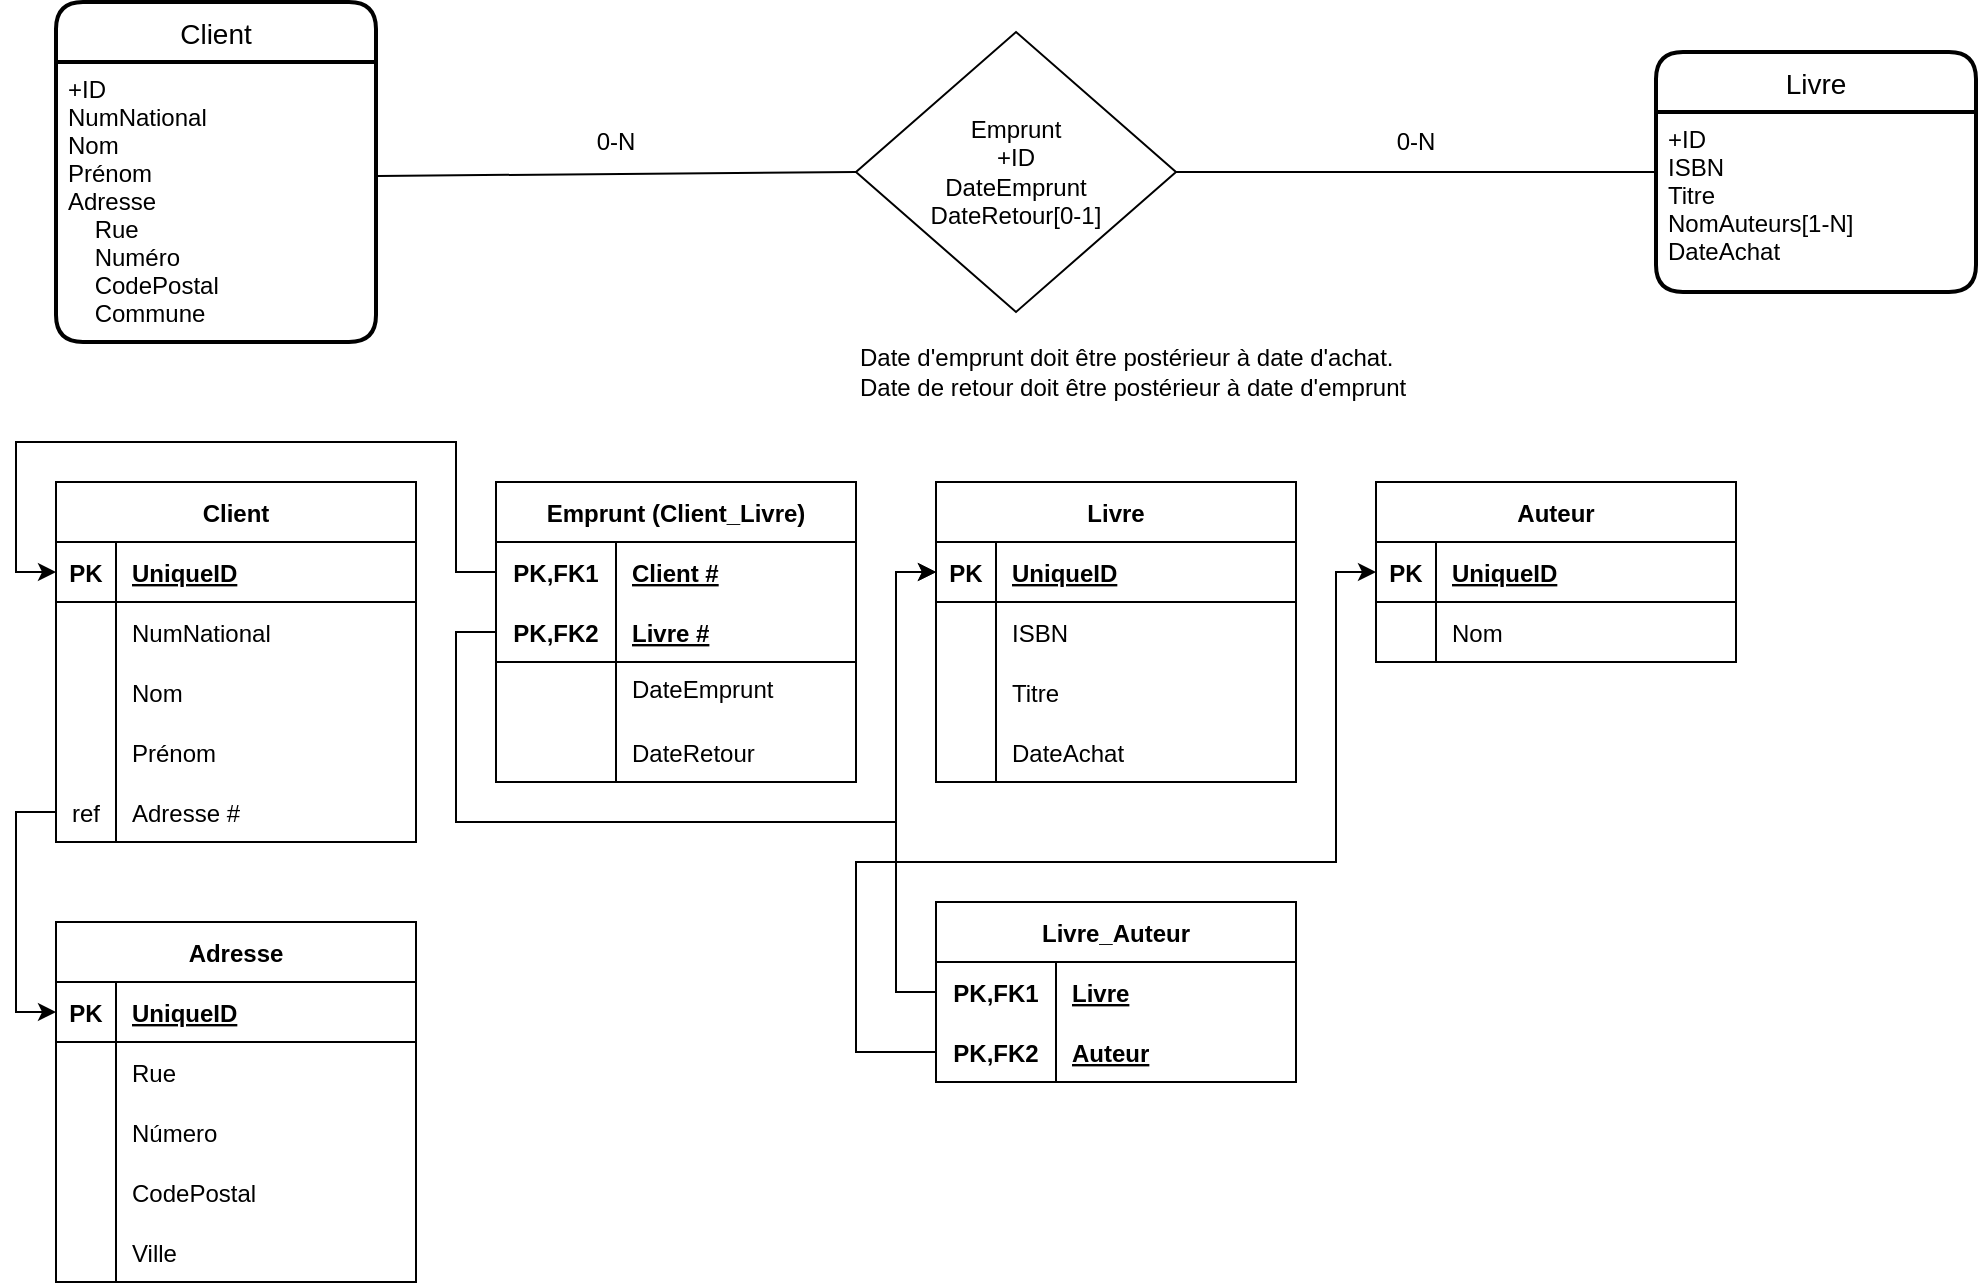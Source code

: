 <mxfile version="18.2.0" type="device"><diagram id="EYRUGWgW51Apfjly-8L5" name="Page-1"><mxGraphModel dx="1422" dy="794" grid="1" gridSize="10" guides="1" tooltips="1" connect="1" arrows="1" fold="1" page="1" pageScale="1" pageWidth="1169" pageHeight="827" math="0" shadow="0"><root><mxCell id="0"/><mxCell id="1" parent="0"/><mxCell id="fYqJu8s90IwlvSCAVhOI-26" value="Client" style="swimlane;childLayout=stackLayout;horizontal=1;startSize=30;horizontalStack=0;rounded=1;fontSize=14;fontStyle=0;strokeWidth=2;resizeParent=0;resizeLast=1;shadow=0;dashed=0;align=center;" parent="1" vertex="1"><mxGeometry x="80" y="40" width="160" height="170" as="geometry"/></mxCell><mxCell id="fYqJu8s90IwlvSCAVhOI-27" value="+ID &#10;NumNational&#10;Nom&#10;Prénom&#10;Adresse&#10;    Rue&#10;    Numéro&#10;    CodePostal&#10;    Commune" style="align=left;strokeColor=none;fillColor=none;spacingLeft=4;fontSize=12;verticalAlign=top;resizable=0;rotatable=0;part=1;" parent="fYqJu8s90IwlvSCAVhOI-26" vertex="1"><mxGeometry y="30" width="160" height="140" as="geometry"/></mxCell><mxCell id="fYqJu8s90IwlvSCAVhOI-30" value="Emprunt&lt;br&gt;+ID&lt;br&gt;DateEmprunt&lt;br&gt;DateRetour[0-1]" style="shape=rhombus;perimeter=rhombusPerimeter;whiteSpace=wrap;html=1;align=center;" parent="1" vertex="1"><mxGeometry x="480" y="55" width="160" height="140" as="geometry"/></mxCell><mxCell id="fYqJu8s90IwlvSCAVhOI-31" value="Livre" style="swimlane;childLayout=stackLayout;horizontal=1;startSize=30;horizontalStack=0;rounded=1;fontSize=14;fontStyle=0;strokeWidth=2;resizeParent=0;resizeLast=1;shadow=0;dashed=0;align=center;" parent="1" vertex="1"><mxGeometry x="880" y="65" width="160" height="120" as="geometry"/></mxCell><mxCell id="fYqJu8s90IwlvSCAVhOI-32" value="+ID&#10;ISBN&#10;Titre&#10;NomAuteurs[1-N]&#10;DateAchat" style="align=left;strokeColor=none;fillColor=none;spacingLeft=4;fontSize=12;verticalAlign=top;resizable=0;rotatable=0;part=1;" parent="fYqJu8s90IwlvSCAVhOI-31" vertex="1"><mxGeometry y="30" width="160" height="90" as="geometry"/></mxCell><mxCell id="fYqJu8s90IwlvSCAVhOI-34" value="" style="endArrow=none;html=1;rounded=0;entryX=0;entryY=0.5;entryDx=0;entryDy=0;exitX=1.006;exitY=0.407;exitDx=0;exitDy=0;exitPerimeter=0;" parent="1" source="fYqJu8s90IwlvSCAVhOI-27" target="fYqJu8s90IwlvSCAVhOI-30" edge="1"><mxGeometry width="50" height="50" relative="1" as="geometry"><mxPoint x="290" y="125" as="sourcePoint"/><mxPoint x="450" y="360" as="targetPoint"/></mxGeometry></mxCell><mxCell id="fYqJu8s90IwlvSCAVhOI-35" value="" style="endArrow=none;html=1;rounded=0;entryX=1;entryY=0.5;entryDx=0;entryDy=0;exitX=0;exitY=0.333;exitDx=0;exitDy=0;exitPerimeter=0;" parent="1" source="fYqJu8s90IwlvSCAVhOI-32" target="fYqJu8s90IwlvSCAVhOI-30" edge="1"><mxGeometry width="50" height="50" relative="1" as="geometry"><mxPoint x="870" y="125" as="sourcePoint"/><mxPoint x="640" y="125" as="targetPoint"/></mxGeometry></mxCell><mxCell id="fYqJu8s90IwlvSCAVhOI-42" value="Date d'emprunt doit être postérieur à date d'achat.&lt;br&gt;Date de retour doit être postérieur à date d'emprunt" style="text;html=1;strokeColor=none;fillColor=none;align=left;verticalAlign=middle;whiteSpace=wrap;rounded=0;" parent="1" vertex="1"><mxGeometry x="480" y="210" width="560" height="30" as="geometry"/></mxCell><mxCell id="fYqJu8s90IwlvSCAVhOI-43" value="0-N" style="text;html=1;strokeColor=none;fillColor=none;align=center;verticalAlign=middle;whiteSpace=wrap;rounded=0;" parent="1" vertex="1"><mxGeometry x="730" y="95" width="60" height="30" as="geometry"/></mxCell><mxCell id="fYqJu8s90IwlvSCAVhOI-44" value="0-N" style="text;html=1;strokeColor=none;fillColor=none;align=center;verticalAlign=middle;whiteSpace=wrap;rounded=0;" parent="1" vertex="1"><mxGeometry x="330" y="95" width="60" height="30" as="geometry"/></mxCell><mxCell id="fjCqRpLkDo_CRtPrEhke-1" value="Emprunt (Client_Livre)" style="shape=table;startSize=30;container=1;collapsible=1;childLayout=tableLayout;fixedRows=1;rowLines=0;fontStyle=1;align=center;resizeLast=1;" vertex="1" parent="1"><mxGeometry x="300" y="280" width="180" height="150" as="geometry"/></mxCell><mxCell id="fjCqRpLkDo_CRtPrEhke-2" value="" style="shape=tableRow;horizontal=0;startSize=0;swimlaneHead=0;swimlaneBody=0;fillColor=none;collapsible=0;dropTarget=0;points=[[0,0.5],[1,0.5]];portConstraint=eastwest;top=0;left=0;right=0;bottom=0;" vertex="1" parent="fjCqRpLkDo_CRtPrEhke-1"><mxGeometry y="30" width="180" height="30" as="geometry"/></mxCell><mxCell id="fjCqRpLkDo_CRtPrEhke-3" value="PK,FK1" style="shape=partialRectangle;connectable=0;fillColor=none;top=0;left=0;bottom=0;right=0;fontStyle=1;overflow=hidden;" vertex="1" parent="fjCqRpLkDo_CRtPrEhke-2"><mxGeometry width="60" height="30" as="geometry"><mxRectangle width="60" height="30" as="alternateBounds"/></mxGeometry></mxCell><mxCell id="fjCqRpLkDo_CRtPrEhke-4" value="Client #" style="shape=partialRectangle;connectable=0;fillColor=none;top=0;left=0;bottom=0;right=0;align=left;spacingLeft=6;fontStyle=5;overflow=hidden;" vertex="1" parent="fjCqRpLkDo_CRtPrEhke-2"><mxGeometry x="60" width="120" height="30" as="geometry"><mxRectangle width="120" height="30" as="alternateBounds"/></mxGeometry></mxCell><mxCell id="fjCqRpLkDo_CRtPrEhke-5" value="" style="shape=tableRow;horizontal=0;startSize=0;swimlaneHead=0;swimlaneBody=0;fillColor=none;collapsible=0;dropTarget=0;points=[[0,0.5],[1,0.5]];portConstraint=eastwest;top=0;left=0;right=0;bottom=1;" vertex="1" parent="fjCqRpLkDo_CRtPrEhke-1"><mxGeometry y="60" width="180" height="30" as="geometry"/></mxCell><mxCell id="fjCqRpLkDo_CRtPrEhke-6" value="PK,FK2" style="shape=partialRectangle;connectable=0;fillColor=none;top=0;left=0;bottom=0;right=0;fontStyle=1;overflow=hidden;" vertex="1" parent="fjCqRpLkDo_CRtPrEhke-5"><mxGeometry width="60" height="30" as="geometry"><mxRectangle width="60" height="30" as="alternateBounds"/></mxGeometry></mxCell><mxCell id="fjCqRpLkDo_CRtPrEhke-7" value="Livre #" style="shape=partialRectangle;connectable=0;fillColor=none;top=0;left=0;bottom=0;right=0;align=left;spacingLeft=6;fontStyle=5;overflow=hidden;" vertex="1" parent="fjCqRpLkDo_CRtPrEhke-5"><mxGeometry x="60" width="120" height="30" as="geometry"><mxRectangle width="120" height="30" as="alternateBounds"/></mxGeometry></mxCell><mxCell id="fjCqRpLkDo_CRtPrEhke-8" value="" style="shape=tableRow;horizontal=0;startSize=0;swimlaneHead=0;swimlaneBody=0;fillColor=none;collapsible=0;dropTarget=0;points=[[0,0.5],[1,0.5]];portConstraint=eastwest;top=0;left=0;right=0;bottom=0;" vertex="1" parent="fjCqRpLkDo_CRtPrEhke-1"><mxGeometry y="90" width="180" height="30" as="geometry"/></mxCell><mxCell id="fjCqRpLkDo_CRtPrEhke-9" value="" style="shape=partialRectangle;connectable=0;fillColor=none;top=0;left=0;bottom=0;right=0;editable=1;overflow=hidden;" vertex="1" parent="fjCqRpLkDo_CRtPrEhke-8"><mxGeometry width="60" height="30" as="geometry"><mxRectangle width="60" height="30" as="alternateBounds"/></mxGeometry></mxCell><mxCell id="fjCqRpLkDo_CRtPrEhke-10" value="DateEmprunt&#10;" style="shape=partialRectangle;connectable=0;fillColor=none;top=0;left=0;bottom=0;right=0;align=left;spacingLeft=6;overflow=hidden;verticalAlign=top;" vertex="1" parent="fjCqRpLkDo_CRtPrEhke-8"><mxGeometry x="60" width="120" height="30" as="geometry"><mxRectangle width="120" height="30" as="alternateBounds"/></mxGeometry></mxCell><mxCell id="fjCqRpLkDo_CRtPrEhke-11" value="" style="shape=tableRow;horizontal=0;startSize=0;swimlaneHead=0;swimlaneBody=0;fillColor=none;collapsible=0;dropTarget=0;points=[[0,0.5],[1,0.5]];portConstraint=eastwest;top=0;left=0;right=0;bottom=0;" vertex="1" parent="fjCqRpLkDo_CRtPrEhke-1"><mxGeometry y="120" width="180" height="30" as="geometry"/></mxCell><mxCell id="fjCqRpLkDo_CRtPrEhke-12" value="" style="shape=partialRectangle;connectable=0;fillColor=none;top=0;left=0;bottom=0;right=0;editable=1;overflow=hidden;" vertex="1" parent="fjCqRpLkDo_CRtPrEhke-11"><mxGeometry width="60" height="30" as="geometry"><mxRectangle width="60" height="30" as="alternateBounds"/></mxGeometry></mxCell><mxCell id="fjCqRpLkDo_CRtPrEhke-13" value="DateRetour" style="shape=partialRectangle;connectable=0;fillColor=none;top=0;left=0;bottom=0;right=0;align=left;spacingLeft=6;overflow=hidden;" vertex="1" parent="fjCqRpLkDo_CRtPrEhke-11"><mxGeometry x="60" width="120" height="30" as="geometry"><mxRectangle width="120" height="30" as="alternateBounds"/></mxGeometry></mxCell><mxCell id="fjCqRpLkDo_CRtPrEhke-14" value="Client" style="shape=table;startSize=30;container=1;collapsible=1;childLayout=tableLayout;fixedRows=1;rowLines=0;fontStyle=1;align=center;resizeLast=1;" vertex="1" parent="1"><mxGeometry x="80" y="280" width="180" height="180" as="geometry"/></mxCell><mxCell id="fjCqRpLkDo_CRtPrEhke-15" value="" style="shape=tableRow;horizontal=0;startSize=0;swimlaneHead=0;swimlaneBody=0;fillColor=none;collapsible=0;dropTarget=0;points=[[0,0.5],[1,0.5]];portConstraint=eastwest;top=0;left=0;right=0;bottom=1;" vertex="1" parent="fjCqRpLkDo_CRtPrEhke-14"><mxGeometry y="30" width="180" height="30" as="geometry"/></mxCell><mxCell id="fjCqRpLkDo_CRtPrEhke-16" value="PK" style="shape=partialRectangle;connectable=0;fillColor=none;top=0;left=0;bottom=0;right=0;fontStyle=1;overflow=hidden;" vertex="1" parent="fjCqRpLkDo_CRtPrEhke-15"><mxGeometry width="30" height="30" as="geometry"><mxRectangle width="30" height="30" as="alternateBounds"/></mxGeometry></mxCell><mxCell id="fjCqRpLkDo_CRtPrEhke-17" value="UniqueID" style="shape=partialRectangle;connectable=0;fillColor=none;top=0;left=0;bottom=0;right=0;align=left;spacingLeft=6;fontStyle=5;overflow=hidden;" vertex="1" parent="fjCqRpLkDo_CRtPrEhke-15"><mxGeometry x="30" width="150" height="30" as="geometry"><mxRectangle width="150" height="30" as="alternateBounds"/></mxGeometry></mxCell><mxCell id="fjCqRpLkDo_CRtPrEhke-18" value="" style="shape=tableRow;horizontal=0;startSize=0;swimlaneHead=0;swimlaneBody=0;fillColor=none;collapsible=0;dropTarget=0;points=[[0,0.5],[1,0.5]];portConstraint=eastwest;top=0;left=0;right=0;bottom=0;" vertex="1" parent="fjCqRpLkDo_CRtPrEhke-14"><mxGeometry y="60" width="180" height="30" as="geometry"/></mxCell><mxCell id="fjCqRpLkDo_CRtPrEhke-19" value="" style="shape=partialRectangle;connectable=0;fillColor=none;top=0;left=0;bottom=0;right=0;editable=1;overflow=hidden;" vertex="1" parent="fjCqRpLkDo_CRtPrEhke-18"><mxGeometry width="30" height="30" as="geometry"><mxRectangle width="30" height="30" as="alternateBounds"/></mxGeometry></mxCell><mxCell id="fjCqRpLkDo_CRtPrEhke-20" value="NumNational" style="shape=partialRectangle;connectable=0;fillColor=none;top=0;left=0;bottom=0;right=0;align=left;spacingLeft=6;overflow=hidden;" vertex="1" parent="fjCqRpLkDo_CRtPrEhke-18"><mxGeometry x="30" width="150" height="30" as="geometry"><mxRectangle width="150" height="30" as="alternateBounds"/></mxGeometry></mxCell><mxCell id="fjCqRpLkDo_CRtPrEhke-21" value="" style="shape=tableRow;horizontal=0;startSize=0;swimlaneHead=0;swimlaneBody=0;fillColor=none;collapsible=0;dropTarget=0;points=[[0,0.5],[1,0.5]];portConstraint=eastwest;top=0;left=0;right=0;bottom=0;" vertex="1" parent="fjCqRpLkDo_CRtPrEhke-14"><mxGeometry y="90" width="180" height="30" as="geometry"/></mxCell><mxCell id="fjCqRpLkDo_CRtPrEhke-22" value="" style="shape=partialRectangle;connectable=0;fillColor=none;top=0;left=0;bottom=0;right=0;editable=1;overflow=hidden;" vertex="1" parent="fjCqRpLkDo_CRtPrEhke-21"><mxGeometry width="30" height="30" as="geometry"><mxRectangle width="30" height="30" as="alternateBounds"/></mxGeometry></mxCell><mxCell id="fjCqRpLkDo_CRtPrEhke-23" value="Nom" style="shape=partialRectangle;connectable=0;fillColor=none;top=0;left=0;bottom=0;right=0;align=left;spacingLeft=6;overflow=hidden;" vertex="1" parent="fjCqRpLkDo_CRtPrEhke-21"><mxGeometry x="30" width="150" height="30" as="geometry"><mxRectangle width="150" height="30" as="alternateBounds"/></mxGeometry></mxCell><mxCell id="fjCqRpLkDo_CRtPrEhke-24" value="" style="shape=tableRow;horizontal=0;startSize=0;swimlaneHead=0;swimlaneBody=0;fillColor=none;collapsible=0;dropTarget=0;points=[[0,0.5],[1,0.5]];portConstraint=eastwest;top=0;left=0;right=0;bottom=0;" vertex="1" parent="fjCqRpLkDo_CRtPrEhke-14"><mxGeometry y="120" width="180" height="30" as="geometry"/></mxCell><mxCell id="fjCqRpLkDo_CRtPrEhke-25" value="" style="shape=partialRectangle;connectable=0;fillColor=none;top=0;left=0;bottom=0;right=0;editable=1;overflow=hidden;" vertex="1" parent="fjCqRpLkDo_CRtPrEhke-24"><mxGeometry width="30" height="30" as="geometry"><mxRectangle width="30" height="30" as="alternateBounds"/></mxGeometry></mxCell><mxCell id="fjCqRpLkDo_CRtPrEhke-26" value="Prénom" style="shape=partialRectangle;connectable=0;fillColor=none;top=0;left=0;bottom=0;right=0;align=left;spacingLeft=6;overflow=hidden;" vertex="1" parent="fjCqRpLkDo_CRtPrEhke-24"><mxGeometry x="30" width="150" height="30" as="geometry"><mxRectangle width="150" height="30" as="alternateBounds"/></mxGeometry></mxCell><mxCell id="fjCqRpLkDo_CRtPrEhke-36" style="shape=tableRow;horizontal=0;startSize=0;swimlaneHead=0;swimlaneBody=0;fillColor=none;collapsible=0;dropTarget=0;points=[[0,0.5],[1,0.5]];portConstraint=eastwest;top=0;left=0;right=0;bottom=0;" vertex="1" parent="fjCqRpLkDo_CRtPrEhke-14"><mxGeometry y="150" width="180" height="30" as="geometry"/></mxCell><mxCell id="fjCqRpLkDo_CRtPrEhke-37" value="ref" style="shape=partialRectangle;connectable=0;fillColor=none;top=0;left=0;bottom=0;right=0;editable=1;overflow=hidden;" vertex="1" parent="fjCqRpLkDo_CRtPrEhke-36"><mxGeometry width="30" height="30" as="geometry"><mxRectangle width="30" height="30" as="alternateBounds"/></mxGeometry></mxCell><mxCell id="fjCqRpLkDo_CRtPrEhke-38" value="Adresse #" style="shape=partialRectangle;connectable=0;fillColor=none;top=0;left=0;bottom=0;right=0;align=left;spacingLeft=6;overflow=hidden;" vertex="1" parent="fjCqRpLkDo_CRtPrEhke-36"><mxGeometry x="30" width="150" height="30" as="geometry"><mxRectangle width="150" height="30" as="alternateBounds"/></mxGeometry></mxCell><mxCell id="fjCqRpLkDo_CRtPrEhke-39" value="Adresse" style="shape=table;startSize=30;container=1;collapsible=1;childLayout=tableLayout;fixedRows=1;rowLines=0;fontStyle=1;align=center;resizeLast=1;" vertex="1" parent="1"><mxGeometry x="80" y="500" width="180" height="180" as="geometry"/></mxCell><mxCell id="fjCqRpLkDo_CRtPrEhke-40" value="" style="shape=tableRow;horizontal=0;startSize=0;swimlaneHead=0;swimlaneBody=0;fillColor=none;collapsible=0;dropTarget=0;points=[[0,0.5],[1,0.5]];portConstraint=eastwest;top=0;left=0;right=0;bottom=1;" vertex="1" parent="fjCqRpLkDo_CRtPrEhke-39"><mxGeometry y="30" width="180" height="30" as="geometry"/></mxCell><mxCell id="fjCqRpLkDo_CRtPrEhke-41" value="PK" style="shape=partialRectangle;connectable=0;fillColor=none;top=0;left=0;bottom=0;right=0;fontStyle=1;overflow=hidden;" vertex="1" parent="fjCqRpLkDo_CRtPrEhke-40"><mxGeometry width="30" height="30" as="geometry"><mxRectangle width="30" height="30" as="alternateBounds"/></mxGeometry></mxCell><mxCell id="fjCqRpLkDo_CRtPrEhke-42" value="UniqueID" style="shape=partialRectangle;connectable=0;fillColor=none;top=0;left=0;bottom=0;right=0;align=left;spacingLeft=6;fontStyle=5;overflow=hidden;" vertex="1" parent="fjCqRpLkDo_CRtPrEhke-40"><mxGeometry x="30" width="150" height="30" as="geometry"><mxRectangle width="150" height="30" as="alternateBounds"/></mxGeometry></mxCell><mxCell id="fjCqRpLkDo_CRtPrEhke-43" value="" style="shape=tableRow;horizontal=0;startSize=0;swimlaneHead=0;swimlaneBody=0;fillColor=none;collapsible=0;dropTarget=0;points=[[0,0.5],[1,0.5]];portConstraint=eastwest;top=0;left=0;right=0;bottom=0;" vertex="1" parent="fjCqRpLkDo_CRtPrEhke-39"><mxGeometry y="60" width="180" height="30" as="geometry"/></mxCell><mxCell id="fjCqRpLkDo_CRtPrEhke-44" value="" style="shape=partialRectangle;connectable=0;fillColor=none;top=0;left=0;bottom=0;right=0;editable=1;overflow=hidden;" vertex="1" parent="fjCqRpLkDo_CRtPrEhke-43"><mxGeometry width="30" height="30" as="geometry"><mxRectangle width="30" height="30" as="alternateBounds"/></mxGeometry></mxCell><mxCell id="fjCqRpLkDo_CRtPrEhke-45" value="Rue" style="shape=partialRectangle;connectable=0;fillColor=none;top=0;left=0;bottom=0;right=0;align=left;spacingLeft=6;overflow=hidden;" vertex="1" parent="fjCqRpLkDo_CRtPrEhke-43"><mxGeometry x="30" width="150" height="30" as="geometry"><mxRectangle width="150" height="30" as="alternateBounds"/></mxGeometry></mxCell><mxCell id="fjCqRpLkDo_CRtPrEhke-46" value="" style="shape=tableRow;horizontal=0;startSize=0;swimlaneHead=0;swimlaneBody=0;fillColor=none;collapsible=0;dropTarget=0;points=[[0,0.5],[1,0.5]];portConstraint=eastwest;top=0;left=0;right=0;bottom=0;" vertex="1" parent="fjCqRpLkDo_CRtPrEhke-39"><mxGeometry y="90" width="180" height="30" as="geometry"/></mxCell><mxCell id="fjCqRpLkDo_CRtPrEhke-47" value="" style="shape=partialRectangle;connectable=0;fillColor=none;top=0;left=0;bottom=0;right=0;editable=1;overflow=hidden;" vertex="1" parent="fjCqRpLkDo_CRtPrEhke-46"><mxGeometry width="30" height="30" as="geometry"><mxRectangle width="30" height="30" as="alternateBounds"/></mxGeometry></mxCell><mxCell id="fjCqRpLkDo_CRtPrEhke-48" value="Número" style="shape=partialRectangle;connectable=0;fillColor=none;top=0;left=0;bottom=0;right=0;align=left;spacingLeft=6;overflow=hidden;" vertex="1" parent="fjCqRpLkDo_CRtPrEhke-46"><mxGeometry x="30" width="150" height="30" as="geometry"><mxRectangle width="150" height="30" as="alternateBounds"/></mxGeometry></mxCell><mxCell id="fjCqRpLkDo_CRtPrEhke-49" value="" style="shape=tableRow;horizontal=0;startSize=0;swimlaneHead=0;swimlaneBody=0;fillColor=none;collapsible=0;dropTarget=0;points=[[0,0.5],[1,0.5]];portConstraint=eastwest;top=0;left=0;right=0;bottom=0;" vertex="1" parent="fjCqRpLkDo_CRtPrEhke-39"><mxGeometry y="120" width="180" height="30" as="geometry"/></mxCell><mxCell id="fjCqRpLkDo_CRtPrEhke-50" value="" style="shape=partialRectangle;connectable=0;fillColor=none;top=0;left=0;bottom=0;right=0;editable=1;overflow=hidden;" vertex="1" parent="fjCqRpLkDo_CRtPrEhke-49"><mxGeometry width="30" height="30" as="geometry"><mxRectangle width="30" height="30" as="alternateBounds"/></mxGeometry></mxCell><mxCell id="fjCqRpLkDo_CRtPrEhke-51" value="CodePostal" style="shape=partialRectangle;connectable=0;fillColor=none;top=0;left=0;bottom=0;right=0;align=left;spacingLeft=6;overflow=hidden;" vertex="1" parent="fjCqRpLkDo_CRtPrEhke-49"><mxGeometry x="30" width="150" height="30" as="geometry"><mxRectangle width="150" height="30" as="alternateBounds"/></mxGeometry></mxCell><mxCell id="fjCqRpLkDo_CRtPrEhke-52" style="shape=tableRow;horizontal=0;startSize=0;swimlaneHead=0;swimlaneBody=0;fillColor=none;collapsible=0;dropTarget=0;points=[[0,0.5],[1,0.5]];portConstraint=eastwest;top=0;left=0;right=0;bottom=0;" vertex="1" parent="fjCqRpLkDo_CRtPrEhke-39"><mxGeometry y="150" width="180" height="30" as="geometry"/></mxCell><mxCell id="fjCqRpLkDo_CRtPrEhke-53" style="shape=partialRectangle;connectable=0;fillColor=none;top=0;left=0;bottom=0;right=0;editable=1;overflow=hidden;" vertex="1" parent="fjCqRpLkDo_CRtPrEhke-52"><mxGeometry width="30" height="30" as="geometry"><mxRectangle width="30" height="30" as="alternateBounds"/></mxGeometry></mxCell><mxCell id="fjCqRpLkDo_CRtPrEhke-54" value="Ville" style="shape=partialRectangle;connectable=0;fillColor=none;top=0;left=0;bottom=0;right=0;align=left;spacingLeft=6;overflow=hidden;" vertex="1" parent="fjCqRpLkDo_CRtPrEhke-52"><mxGeometry x="30" width="150" height="30" as="geometry"><mxRectangle width="150" height="30" as="alternateBounds"/></mxGeometry></mxCell><mxCell id="fjCqRpLkDo_CRtPrEhke-55" value="" style="endArrow=classic;html=1;rounded=0;exitX=0;exitY=0.5;exitDx=0;exitDy=0;entryX=0;entryY=0.5;entryDx=0;entryDy=0;" edge="1" parent="1" source="fjCqRpLkDo_CRtPrEhke-36" target="fjCqRpLkDo_CRtPrEhke-40"><mxGeometry width="50" height="50" relative="1" as="geometry"><mxPoint x="560" y="420" as="sourcePoint"/><mxPoint x="610" y="370" as="targetPoint"/><Array as="points"><mxPoint x="60" y="445"/><mxPoint x="60" y="545"/></Array></mxGeometry></mxCell><mxCell id="fjCqRpLkDo_CRtPrEhke-57" value="" style="endArrow=classic;html=1;rounded=0;exitX=0;exitY=0.5;exitDx=0;exitDy=0;entryX=0;entryY=0.5;entryDx=0;entryDy=0;" edge="1" parent="1" source="fjCqRpLkDo_CRtPrEhke-2" target="fjCqRpLkDo_CRtPrEhke-15"><mxGeometry width="50" height="50" relative="1" as="geometry"><mxPoint x="560" y="420" as="sourcePoint"/><mxPoint x="610" y="370" as="targetPoint"/><Array as="points"><mxPoint x="280" y="325"/><mxPoint x="280" y="260"/><mxPoint x="60" y="260"/><mxPoint x="60" y="325"/></Array></mxGeometry></mxCell><mxCell id="fjCqRpLkDo_CRtPrEhke-58" value="Livre" style="shape=table;startSize=30;container=1;collapsible=1;childLayout=tableLayout;fixedRows=1;rowLines=0;fontStyle=1;align=center;resizeLast=1;" vertex="1" parent="1"><mxGeometry x="520" y="280" width="180" height="150" as="geometry"/></mxCell><mxCell id="fjCqRpLkDo_CRtPrEhke-59" value="" style="shape=tableRow;horizontal=0;startSize=0;swimlaneHead=0;swimlaneBody=0;fillColor=none;collapsible=0;dropTarget=0;points=[[0,0.5],[1,0.5]];portConstraint=eastwest;top=0;left=0;right=0;bottom=1;" vertex="1" parent="fjCqRpLkDo_CRtPrEhke-58"><mxGeometry y="30" width="180" height="30" as="geometry"/></mxCell><mxCell id="fjCqRpLkDo_CRtPrEhke-60" value="PK" style="shape=partialRectangle;connectable=0;fillColor=none;top=0;left=0;bottom=0;right=0;fontStyle=1;overflow=hidden;" vertex="1" parent="fjCqRpLkDo_CRtPrEhke-59"><mxGeometry width="30" height="30" as="geometry"><mxRectangle width="30" height="30" as="alternateBounds"/></mxGeometry></mxCell><mxCell id="fjCqRpLkDo_CRtPrEhke-61" value="UniqueID" style="shape=partialRectangle;connectable=0;fillColor=none;top=0;left=0;bottom=0;right=0;align=left;spacingLeft=6;fontStyle=5;overflow=hidden;" vertex="1" parent="fjCqRpLkDo_CRtPrEhke-59"><mxGeometry x="30" width="150" height="30" as="geometry"><mxRectangle width="150" height="30" as="alternateBounds"/></mxGeometry></mxCell><mxCell id="fjCqRpLkDo_CRtPrEhke-62" value="" style="shape=tableRow;horizontal=0;startSize=0;swimlaneHead=0;swimlaneBody=0;fillColor=none;collapsible=0;dropTarget=0;points=[[0,0.5],[1,0.5]];portConstraint=eastwest;top=0;left=0;right=0;bottom=0;" vertex="1" parent="fjCqRpLkDo_CRtPrEhke-58"><mxGeometry y="60" width="180" height="30" as="geometry"/></mxCell><mxCell id="fjCqRpLkDo_CRtPrEhke-63" value="" style="shape=partialRectangle;connectable=0;fillColor=none;top=0;left=0;bottom=0;right=0;editable=1;overflow=hidden;" vertex="1" parent="fjCqRpLkDo_CRtPrEhke-62"><mxGeometry width="30" height="30" as="geometry"><mxRectangle width="30" height="30" as="alternateBounds"/></mxGeometry></mxCell><mxCell id="fjCqRpLkDo_CRtPrEhke-64" value="ISBN" style="shape=partialRectangle;connectable=0;fillColor=none;top=0;left=0;bottom=0;right=0;align=left;spacingLeft=6;overflow=hidden;" vertex="1" parent="fjCqRpLkDo_CRtPrEhke-62"><mxGeometry x="30" width="150" height="30" as="geometry"><mxRectangle width="150" height="30" as="alternateBounds"/></mxGeometry></mxCell><mxCell id="fjCqRpLkDo_CRtPrEhke-65" value="" style="shape=tableRow;horizontal=0;startSize=0;swimlaneHead=0;swimlaneBody=0;fillColor=none;collapsible=0;dropTarget=0;points=[[0,0.5],[1,0.5]];portConstraint=eastwest;top=0;left=0;right=0;bottom=0;" vertex="1" parent="fjCqRpLkDo_CRtPrEhke-58"><mxGeometry y="90" width="180" height="30" as="geometry"/></mxCell><mxCell id="fjCqRpLkDo_CRtPrEhke-66" value="" style="shape=partialRectangle;connectable=0;fillColor=none;top=0;left=0;bottom=0;right=0;editable=1;overflow=hidden;" vertex="1" parent="fjCqRpLkDo_CRtPrEhke-65"><mxGeometry width="30" height="30" as="geometry"><mxRectangle width="30" height="30" as="alternateBounds"/></mxGeometry></mxCell><mxCell id="fjCqRpLkDo_CRtPrEhke-67" value="Titre" style="shape=partialRectangle;connectable=0;fillColor=none;top=0;left=0;bottom=0;right=0;align=left;spacingLeft=6;overflow=hidden;" vertex="1" parent="fjCqRpLkDo_CRtPrEhke-65"><mxGeometry x="30" width="150" height="30" as="geometry"><mxRectangle width="150" height="30" as="alternateBounds"/></mxGeometry></mxCell><mxCell id="fjCqRpLkDo_CRtPrEhke-68" value="" style="shape=tableRow;horizontal=0;startSize=0;swimlaneHead=0;swimlaneBody=0;fillColor=none;collapsible=0;dropTarget=0;points=[[0,0.5],[1,0.5]];portConstraint=eastwest;top=0;left=0;right=0;bottom=0;" vertex="1" parent="fjCqRpLkDo_CRtPrEhke-58"><mxGeometry y="120" width="180" height="30" as="geometry"/></mxCell><mxCell id="fjCqRpLkDo_CRtPrEhke-69" value="" style="shape=partialRectangle;connectable=0;fillColor=none;top=0;left=0;bottom=0;right=0;editable=1;overflow=hidden;" vertex="1" parent="fjCqRpLkDo_CRtPrEhke-68"><mxGeometry width="30" height="30" as="geometry"><mxRectangle width="30" height="30" as="alternateBounds"/></mxGeometry></mxCell><mxCell id="fjCqRpLkDo_CRtPrEhke-70" value="DateAchat" style="shape=partialRectangle;connectable=0;fillColor=none;top=0;left=0;bottom=0;right=0;align=left;spacingLeft=6;overflow=hidden;" vertex="1" parent="fjCqRpLkDo_CRtPrEhke-68"><mxGeometry x="30" width="150" height="30" as="geometry"><mxRectangle width="150" height="30" as="alternateBounds"/></mxGeometry></mxCell><mxCell id="fjCqRpLkDo_CRtPrEhke-71" value="" style="endArrow=classic;html=1;rounded=0;exitX=0;exitY=0.5;exitDx=0;exitDy=0;entryX=0;entryY=0.5;entryDx=0;entryDy=0;" edge="1" parent="1" source="fjCqRpLkDo_CRtPrEhke-5" target="fjCqRpLkDo_CRtPrEhke-59"><mxGeometry width="50" height="50" relative="1" as="geometry"><mxPoint x="560" y="420" as="sourcePoint"/><mxPoint x="610" y="370" as="targetPoint"/><Array as="points"><mxPoint x="280" y="355"/><mxPoint x="280" y="450"/><mxPoint x="500" y="450"/><mxPoint x="500" y="325"/></Array></mxGeometry></mxCell><mxCell id="fjCqRpLkDo_CRtPrEhke-75" value="Auteur" style="shape=table;startSize=30;container=1;collapsible=1;childLayout=tableLayout;fixedRows=1;rowLines=0;fontStyle=1;align=center;resizeLast=1;" vertex="1" parent="1"><mxGeometry x="740" y="280" width="180" height="90" as="geometry"/></mxCell><mxCell id="fjCqRpLkDo_CRtPrEhke-76" value="" style="shape=tableRow;horizontal=0;startSize=0;swimlaneHead=0;swimlaneBody=0;fillColor=none;collapsible=0;dropTarget=0;points=[[0,0.5],[1,0.5]];portConstraint=eastwest;top=0;left=0;right=0;bottom=1;" vertex="1" parent="fjCqRpLkDo_CRtPrEhke-75"><mxGeometry y="30" width="180" height="30" as="geometry"/></mxCell><mxCell id="fjCqRpLkDo_CRtPrEhke-77" value="PK" style="shape=partialRectangle;connectable=0;fillColor=none;top=0;left=0;bottom=0;right=0;fontStyle=1;overflow=hidden;" vertex="1" parent="fjCqRpLkDo_CRtPrEhke-76"><mxGeometry width="30" height="30" as="geometry"><mxRectangle width="30" height="30" as="alternateBounds"/></mxGeometry></mxCell><mxCell id="fjCqRpLkDo_CRtPrEhke-78" value="UniqueID" style="shape=partialRectangle;connectable=0;fillColor=none;top=0;left=0;bottom=0;right=0;align=left;spacingLeft=6;fontStyle=5;overflow=hidden;" vertex="1" parent="fjCqRpLkDo_CRtPrEhke-76"><mxGeometry x="30" width="150" height="30" as="geometry"><mxRectangle width="150" height="30" as="alternateBounds"/></mxGeometry></mxCell><mxCell id="fjCqRpLkDo_CRtPrEhke-79" value="" style="shape=tableRow;horizontal=0;startSize=0;swimlaneHead=0;swimlaneBody=0;fillColor=none;collapsible=0;dropTarget=0;points=[[0,0.5],[1,0.5]];portConstraint=eastwest;top=0;left=0;right=0;bottom=0;" vertex="1" parent="fjCqRpLkDo_CRtPrEhke-75"><mxGeometry y="60" width="180" height="30" as="geometry"/></mxCell><mxCell id="fjCqRpLkDo_CRtPrEhke-80" value="" style="shape=partialRectangle;connectable=0;fillColor=none;top=0;left=0;bottom=0;right=0;editable=1;overflow=hidden;" vertex="1" parent="fjCqRpLkDo_CRtPrEhke-79"><mxGeometry width="30" height="30" as="geometry"><mxRectangle width="30" height="30" as="alternateBounds"/></mxGeometry></mxCell><mxCell id="fjCqRpLkDo_CRtPrEhke-81" value="Nom" style="shape=partialRectangle;connectable=0;fillColor=none;top=0;left=0;bottom=0;right=0;align=left;spacingLeft=6;overflow=hidden;" vertex="1" parent="fjCqRpLkDo_CRtPrEhke-79"><mxGeometry x="30" width="150" height="30" as="geometry"><mxRectangle width="150" height="30" as="alternateBounds"/></mxGeometry></mxCell><mxCell id="fjCqRpLkDo_CRtPrEhke-88" value="Livre_Auteur" style="shape=table;startSize=30;container=1;collapsible=1;childLayout=tableLayout;fixedRows=1;rowLines=0;fontStyle=1;align=center;resizeLast=1;" vertex="1" parent="1"><mxGeometry x="520" y="490" width="180" height="90" as="geometry"/></mxCell><mxCell id="fjCqRpLkDo_CRtPrEhke-89" value="" style="shape=tableRow;horizontal=0;startSize=0;swimlaneHead=0;swimlaneBody=0;fillColor=none;collapsible=0;dropTarget=0;points=[[0,0.5],[1,0.5]];portConstraint=eastwest;top=0;left=0;right=0;bottom=0;" vertex="1" parent="fjCqRpLkDo_CRtPrEhke-88"><mxGeometry y="30" width="180" height="30" as="geometry"/></mxCell><mxCell id="fjCqRpLkDo_CRtPrEhke-90" value="PK,FK1" style="shape=partialRectangle;connectable=0;fillColor=none;top=0;left=0;bottom=0;right=0;fontStyle=1;overflow=hidden;" vertex="1" parent="fjCqRpLkDo_CRtPrEhke-89"><mxGeometry width="60" height="30" as="geometry"><mxRectangle width="60" height="30" as="alternateBounds"/></mxGeometry></mxCell><mxCell id="fjCqRpLkDo_CRtPrEhke-91" value="Livre" style="shape=partialRectangle;connectable=0;fillColor=none;top=0;left=0;bottom=0;right=0;align=left;spacingLeft=6;fontStyle=5;overflow=hidden;" vertex="1" parent="fjCqRpLkDo_CRtPrEhke-89"><mxGeometry x="60" width="120" height="30" as="geometry"><mxRectangle width="120" height="30" as="alternateBounds"/></mxGeometry></mxCell><mxCell id="fjCqRpLkDo_CRtPrEhke-92" value="" style="shape=tableRow;horizontal=0;startSize=0;swimlaneHead=0;swimlaneBody=0;fillColor=none;collapsible=0;dropTarget=0;points=[[0,0.5],[1,0.5]];portConstraint=eastwest;top=0;left=0;right=0;bottom=1;" vertex="1" parent="fjCqRpLkDo_CRtPrEhke-88"><mxGeometry y="60" width="180" height="30" as="geometry"/></mxCell><mxCell id="fjCqRpLkDo_CRtPrEhke-93" value="PK,FK2" style="shape=partialRectangle;connectable=0;fillColor=none;top=0;left=0;bottom=0;right=0;fontStyle=1;overflow=hidden;" vertex="1" parent="fjCqRpLkDo_CRtPrEhke-92"><mxGeometry width="60" height="30" as="geometry"><mxRectangle width="60" height="30" as="alternateBounds"/></mxGeometry></mxCell><mxCell id="fjCqRpLkDo_CRtPrEhke-94" value="Auteur" style="shape=partialRectangle;connectable=0;fillColor=none;top=0;left=0;bottom=0;right=0;align=left;spacingLeft=6;fontStyle=5;overflow=hidden;" vertex="1" parent="fjCqRpLkDo_CRtPrEhke-92"><mxGeometry x="60" width="120" height="30" as="geometry"><mxRectangle width="120" height="30" as="alternateBounds"/></mxGeometry></mxCell><mxCell id="fjCqRpLkDo_CRtPrEhke-101" value="" style="endArrow=classic;html=1;rounded=0;exitX=0;exitY=0.5;exitDx=0;exitDy=0;entryX=0;entryY=0.5;entryDx=0;entryDy=0;" edge="1" parent="1" source="fjCqRpLkDo_CRtPrEhke-89" target="fjCqRpLkDo_CRtPrEhke-59"><mxGeometry width="50" height="50" relative="1" as="geometry"><mxPoint x="450" y="550" as="sourcePoint"/><mxPoint x="500" y="500" as="targetPoint"/><Array as="points"><mxPoint x="500" y="535"/><mxPoint x="500" y="325"/></Array></mxGeometry></mxCell><mxCell id="fjCqRpLkDo_CRtPrEhke-102" value="" style="endArrow=classic;html=1;rounded=0;exitX=0;exitY=0.5;exitDx=0;exitDy=0;entryX=0;entryY=0.5;entryDx=0;entryDy=0;" edge="1" parent="1" source="fjCqRpLkDo_CRtPrEhke-92" target="fjCqRpLkDo_CRtPrEhke-76"><mxGeometry width="50" height="50" relative="1" as="geometry"><mxPoint x="730" y="490" as="sourcePoint"/><mxPoint x="780" y="440" as="targetPoint"/><Array as="points"><mxPoint x="480" y="565"/><mxPoint x="480" y="470"/><mxPoint x="720" y="470"/><mxPoint x="720" y="325"/></Array></mxGeometry></mxCell></root></mxGraphModel></diagram></mxfile>